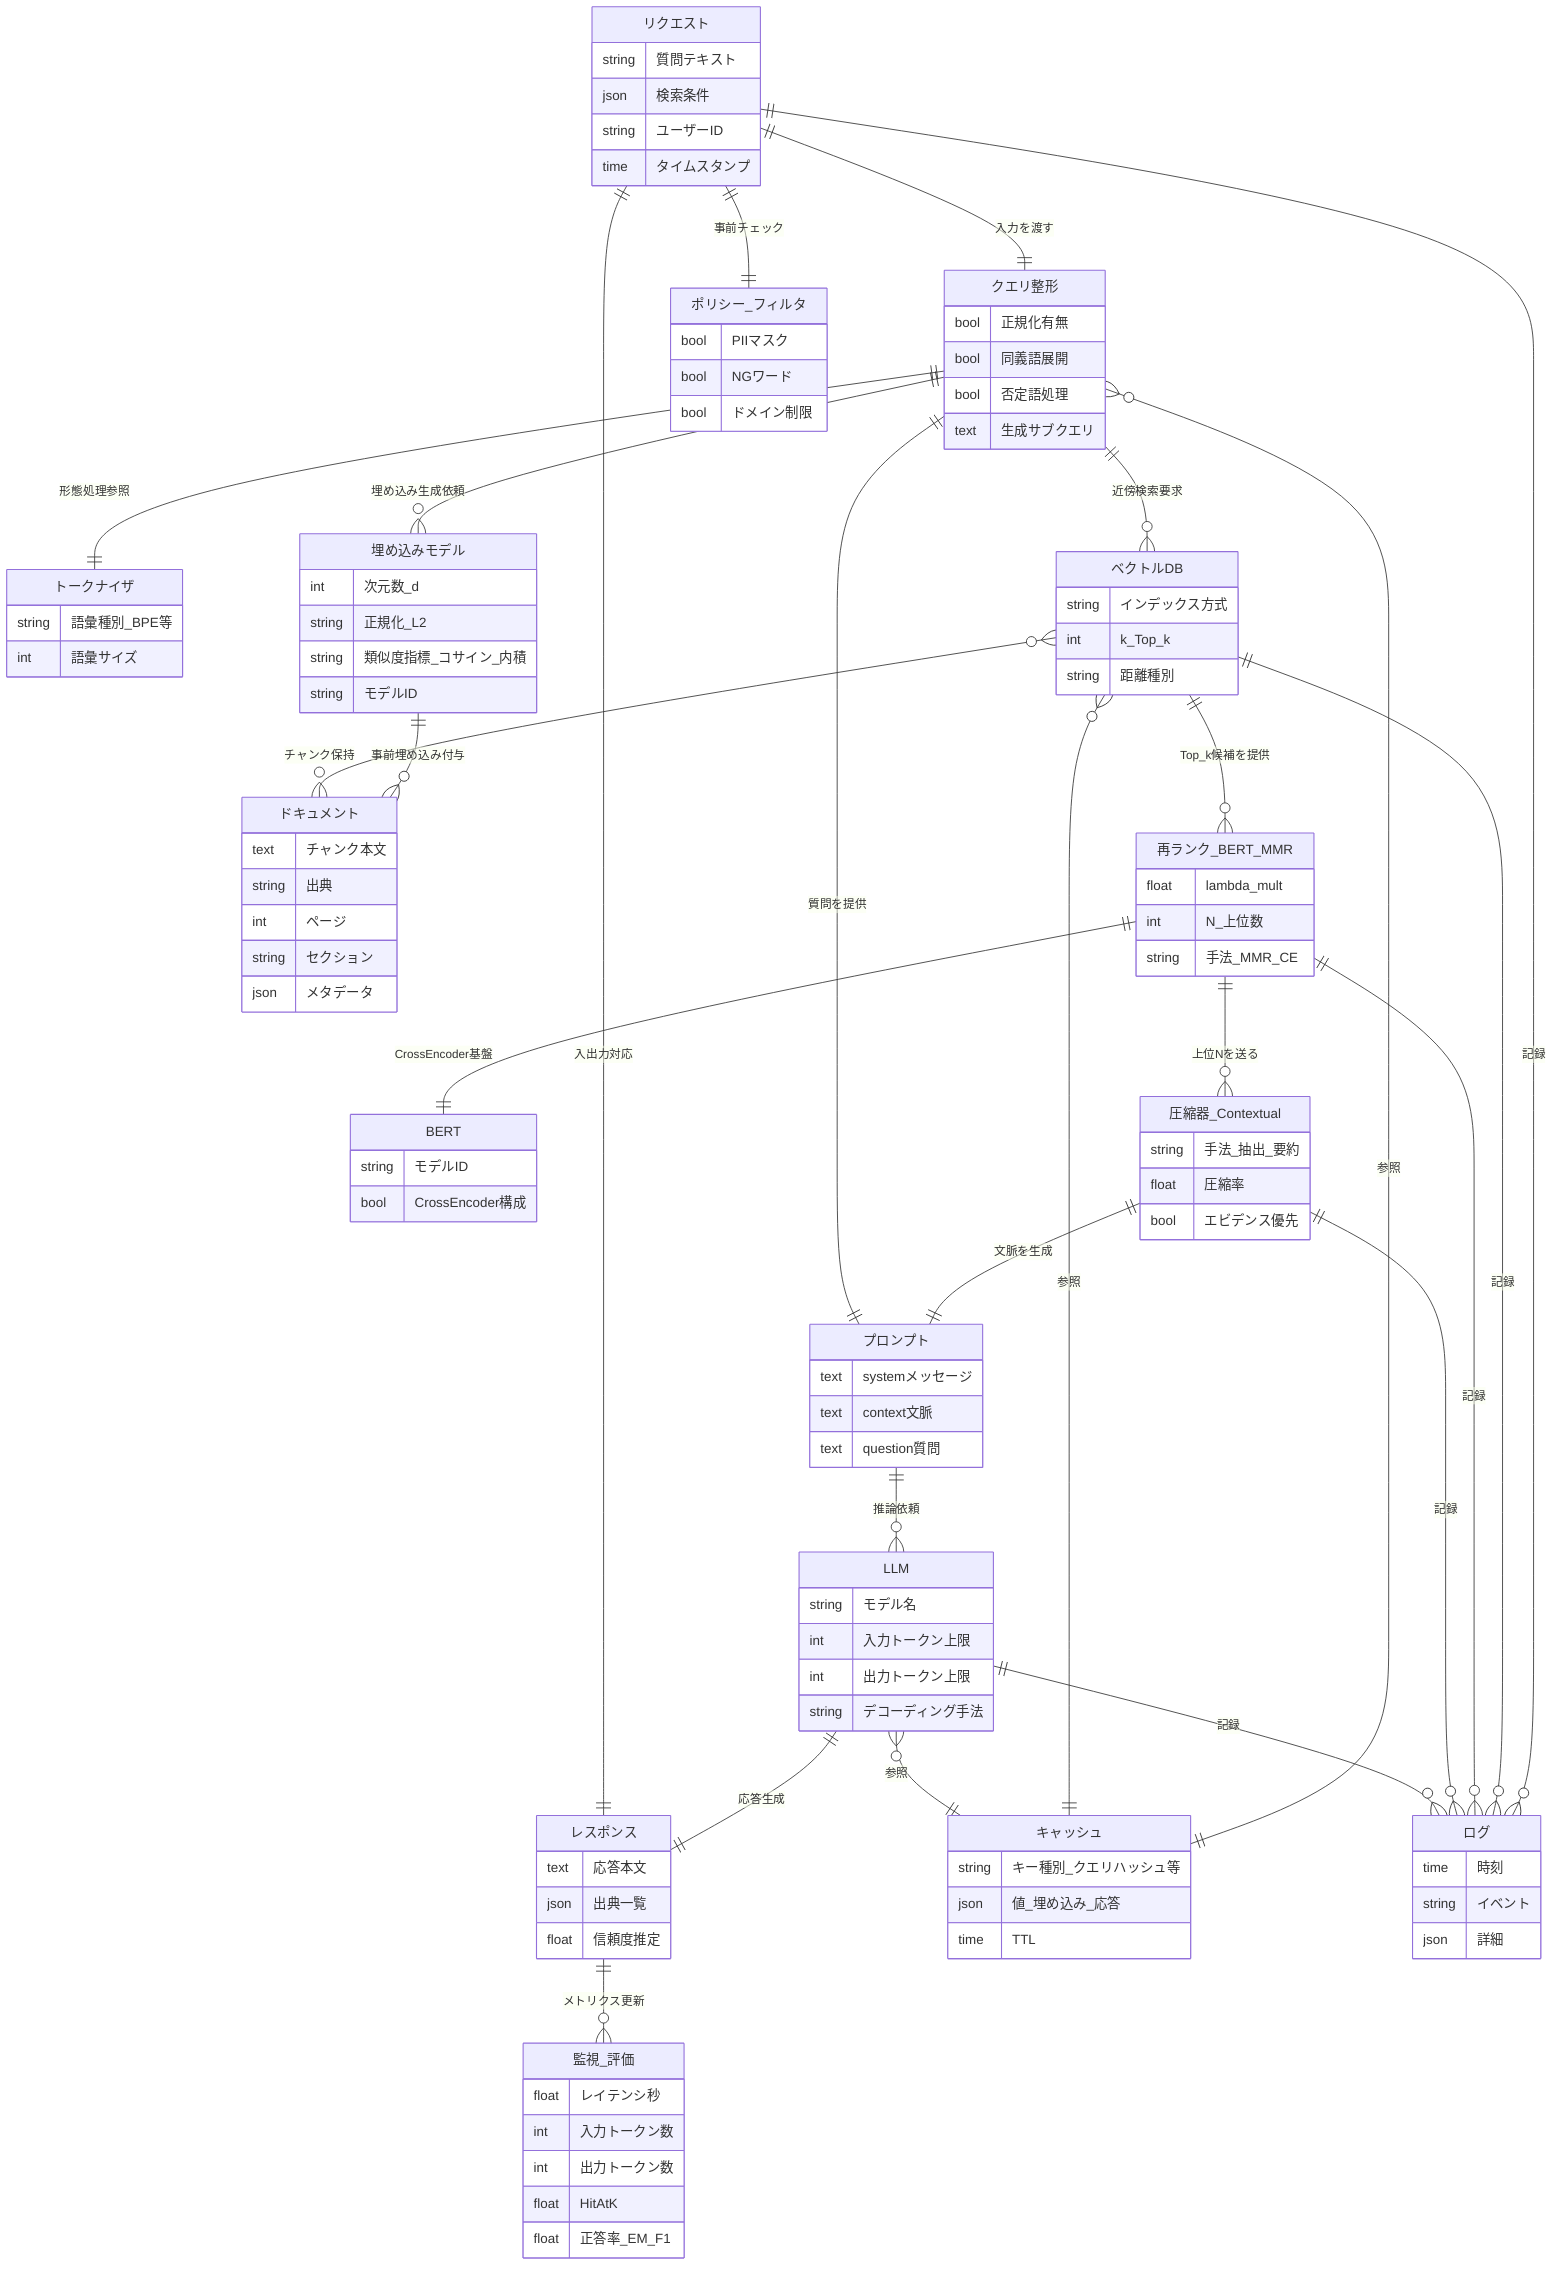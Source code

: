 erDiagram
  direction TB

  %% ====== Entities ======
  リクエスト {
    string 質問テキスト
    json 検索条件
    string ユーザーID
    time タイムスタンプ
  }

  クエリ整形 {
    bool 正規化有無
    bool 同義語展開
    bool 否定語処理
    text 生成サブクエリ
  }

  トークナイザ {
    string 語彙種別_BPE等
    int 語彙サイズ
  }

  埋め込みモデル {
    int 次元数_d
    string 正規化_L2
    string 類似度指標_コサイン_内積
    string モデルID
  }

  ベクトルDB {
    string インデックス方式
    int k_Top_k
    string 距離種別
  }

  ドキュメント {
    text チャンク本文
    string 出典
    int ページ
    string セクション
    json メタデータ
  }

  再ランク_BERT_MMR {
    float lambda_mult
    int N_上位数
    string 手法_MMR_CE
  }

  BERT {
    string モデルID
    bool CrossEncoder構成
  }

  圧縮器_Contextual {
    string 手法_抽出_要約
    float 圧縮率
    bool エビデンス優先
  }

  プロンプト {
    text systemメッセージ
    text context文脈
    text question質問
  }

  LLM {
    string モデル名
    int 入力トークン上限
    int 出力トークン上限
    string デコーディング手法
  }

  レスポンス {
    text 応答本文
    json 出典一覧
    float 信頼度推定
  }

  キャッシュ {
    string キー種別_クエリハッシュ等
    json 値_埋め込み_応答
    time TTL
  }

  監視_評価 {
    float レイテンシ秒
    int 入力トークン数
    int 出力トークン数
    float HitAtK
    float 正答率_EM_F1
  }

  ログ {
    time 時刻
    string イベント
    json 詳細
  }

  ポリシー_フィルタ {
    bool PIIマスク
    bool NGワード
    bool ドメイン制限
  }

  %% ====== Relationships ======
  リクエスト ||--|| クエリ整形 : 入力を渡す
  リクエスト ||--|| ポリシー_フィルタ : 事前チェック

  クエリ整形 ||--|| トークナイザ : 形態処理参照
  クエリ整形 ||--o{ 埋め込みモデル : 埋め込み生成依頼
  埋め込みモデル ||--o{ ドキュメント : 事前埋め込み付与
  ベクトルDB }o--o{ ドキュメント : チャンク保持

  クエリ整形 ||--o{ ベクトルDB : 近傍検索要求
  ベクトルDB ||--o{ 再ランク_BERT_MMR : Top_k候補を提供
  再ランク_BERT_MMR ||--|| BERT : CrossEncoder基盤
  再ランク_BERT_MMR ||--o{ 圧縮器_Contextual : 上位Nを送る

  圧縮器_Contextual ||--|| プロンプト : 文脈を生成
  クエリ整形 ||--|| プロンプト : 質問を提供
  プロンプト ||--o{ LLM : 推論依頼
  LLM ||--|| レスポンス : 応答生成

  リクエスト ||--|| レスポンス : 入出力対応

  クエリ整形 }o--|| キャッシュ : 参照
  ベクトルDB }o--|| キャッシュ : 参照
  LLM }o--|| キャッシュ : 参照

  リクエスト ||--o{ ログ : 記録
  ベクトルDB ||--o{ ログ : 記録
  再ランク_BERT_MMR ||--o{ ログ : 記録
  圧縮器_Contextual ||--o{ ログ : 記録
  LLM ||--o{ ログ : 記録
  レスポンス ||--o{ 監視_評価 : メトリクス更新